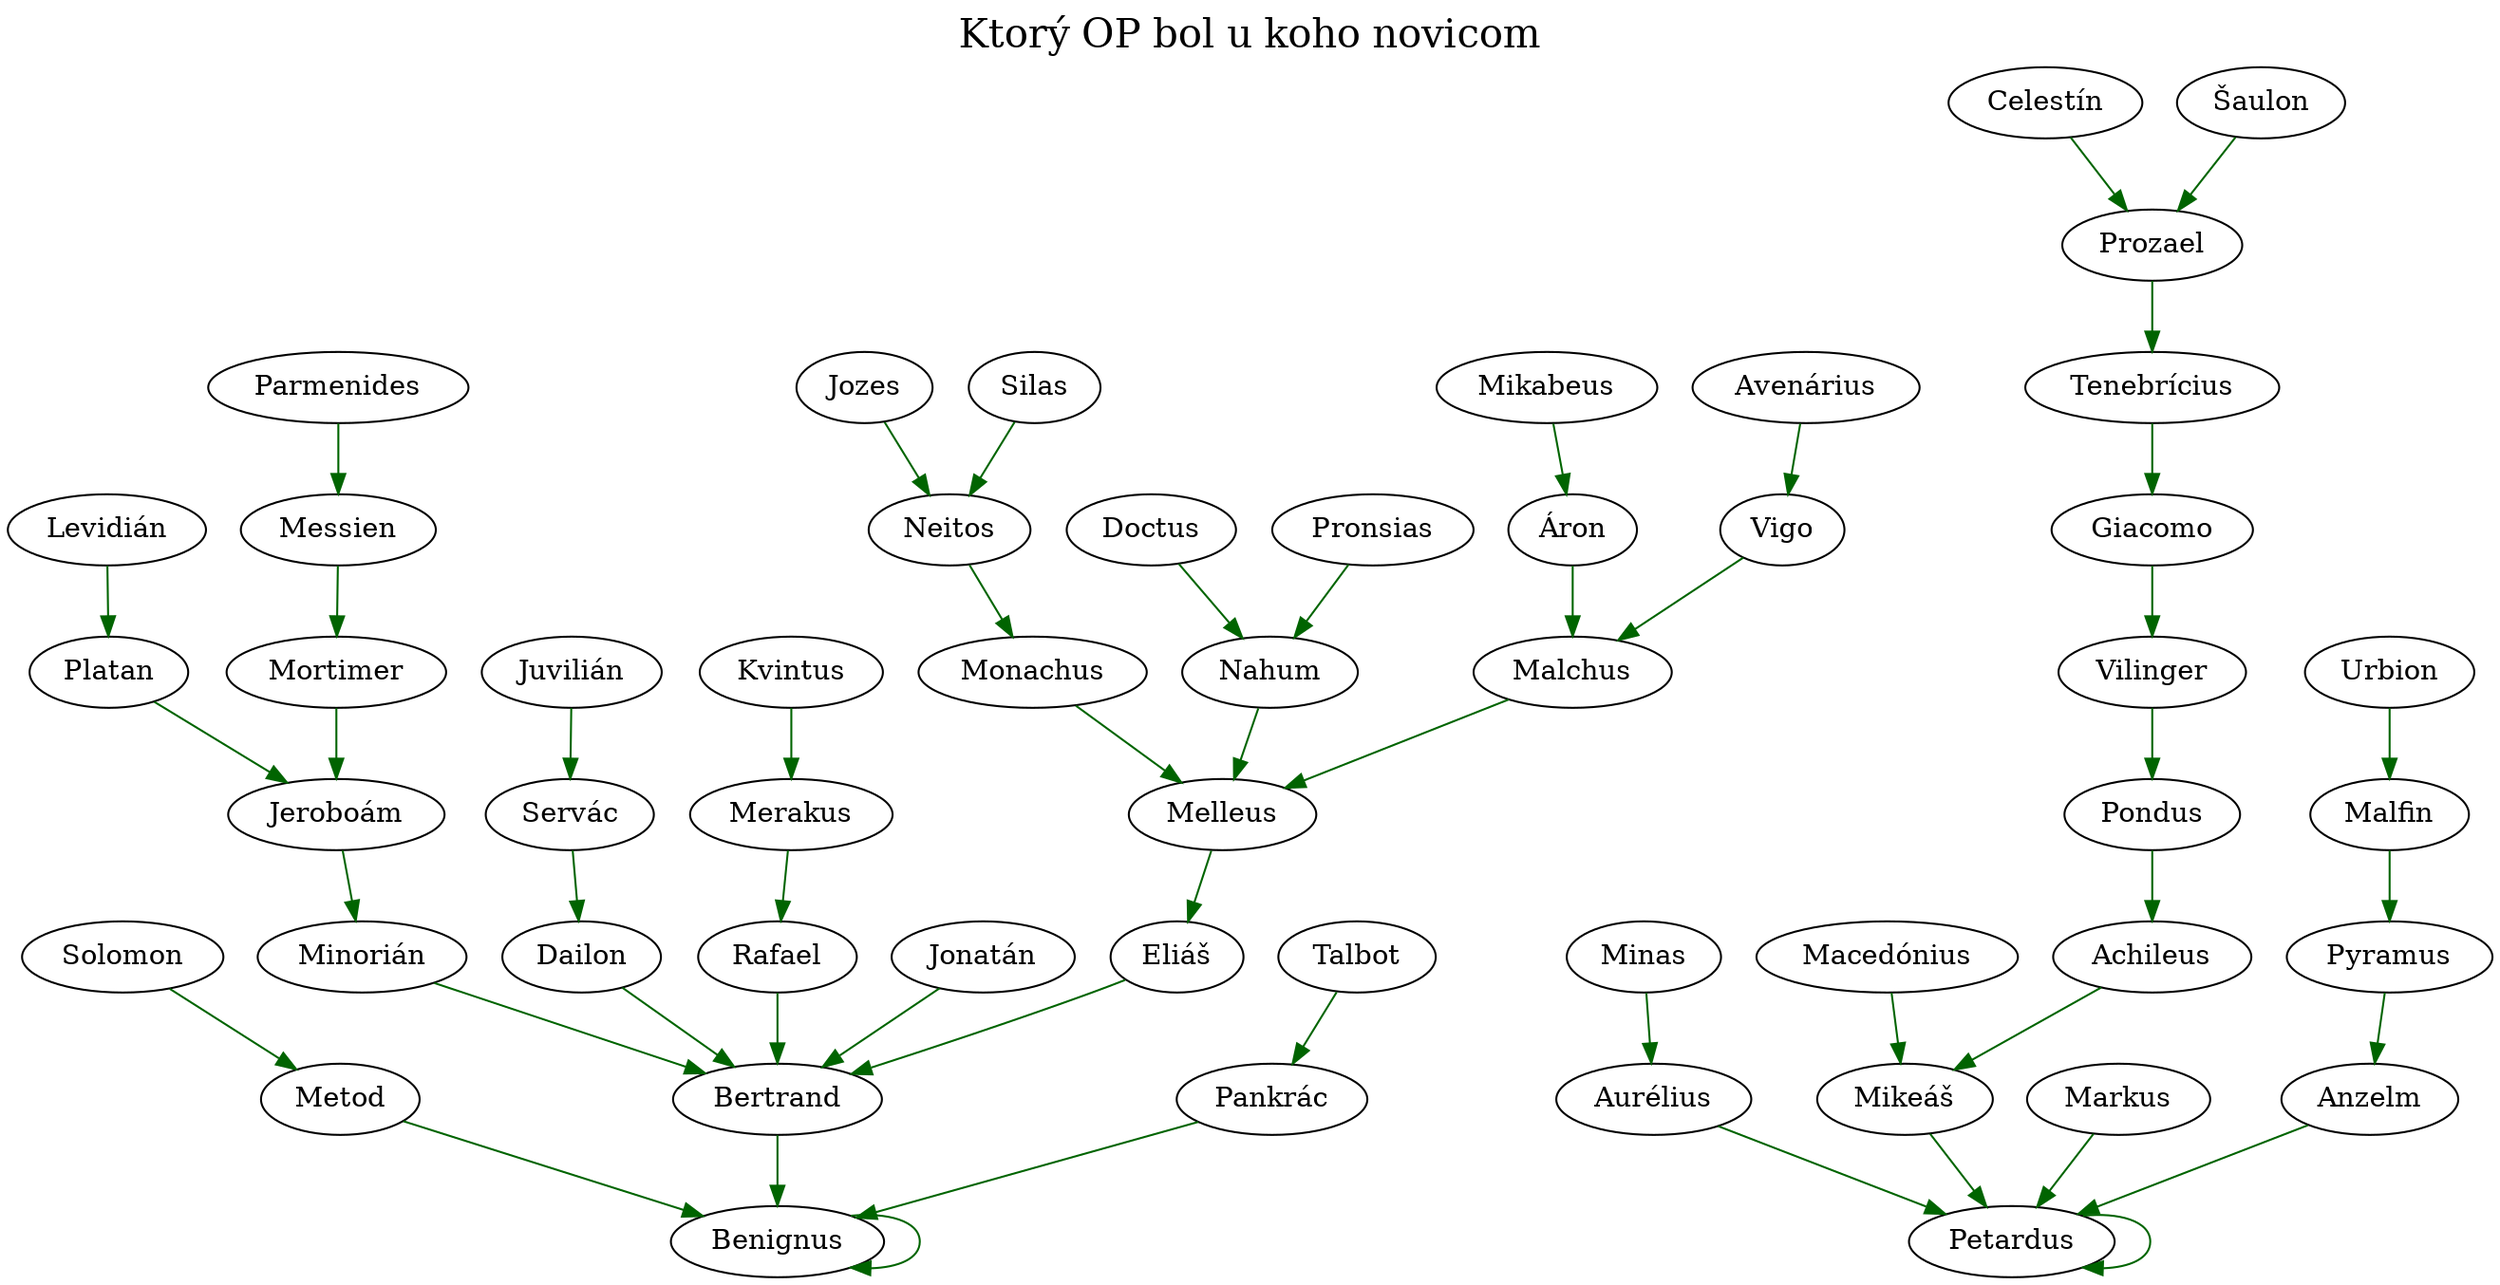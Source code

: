 digraph op_tree {
  labelloc=t;
  fontsize=20
  label="Ktorý OP bol u koho novicom";
  rankdir=BT;
  edge [color=darkgreen dir=back]
  Benignus -> Benignus;
  Petardus -> Petardus;
  Petardus -> Aurélius;
  Petardus -> Mikeáš;
  Petardus -> Markus;
  Petardus -> Anzelm;
  Mikeáš -> Macedónius;
  Mikeáš -> Achileus;
  Benignus -> Metod;
  Benignus -> Bertrand;
  Anzelm -> Pyramus;
  Bertrand -> Minorián;
  Bertrand -> Dailon;
  Bertrand -> Rafael;
  Bertrand -> Jonatán;
  Bertrand -> Eliáš;
  Aurélius -> Minas;
  Benignus -> Pankrác;
  Achileus -> Pondus;
  Minorián -> Jeroboám;
  Metod -> Solomon;
  Rafael -> Merakus;
  Pankrác -> Talbot;
  Jeroboám -> Platan;
  Pyramus -> Malfin;
  Eliáš -> Melleus;
  Dailon -> Servác;
  Pondus -> Vilinger;
  Melleus -> Monachus;
  Melleus -> Nahum;
  Jeroboám -> Mortimer;
  Melleus -> Malchus;
  Vilinger -> Giacomo;
  Mortimer -> Messien;
  Malfin -> Urbion;
  Servác -> Juvilián;
  Monachus -> Neitos;
  Giacomo -> Tenebrícius;
  Platan -> Levidián;
  Malchus -> Áron;
  Malchus -> Vigo;
  Neitos -> Jozes;
  Neitos -> Silas;
  Merakus -> Kvintus;
  Tenebrícius -> Prozael;
  Nahum -> Doctus;
  Nahum -> Pronsias;
  Messien -> Parmenides;
  Prozael -> Celestín;
  Prozael -> Šaulon;
  Vigo -> Avenárius;
  Áron -> Mikabeus;
  {rank = min; Benignus; Petardus;}
}